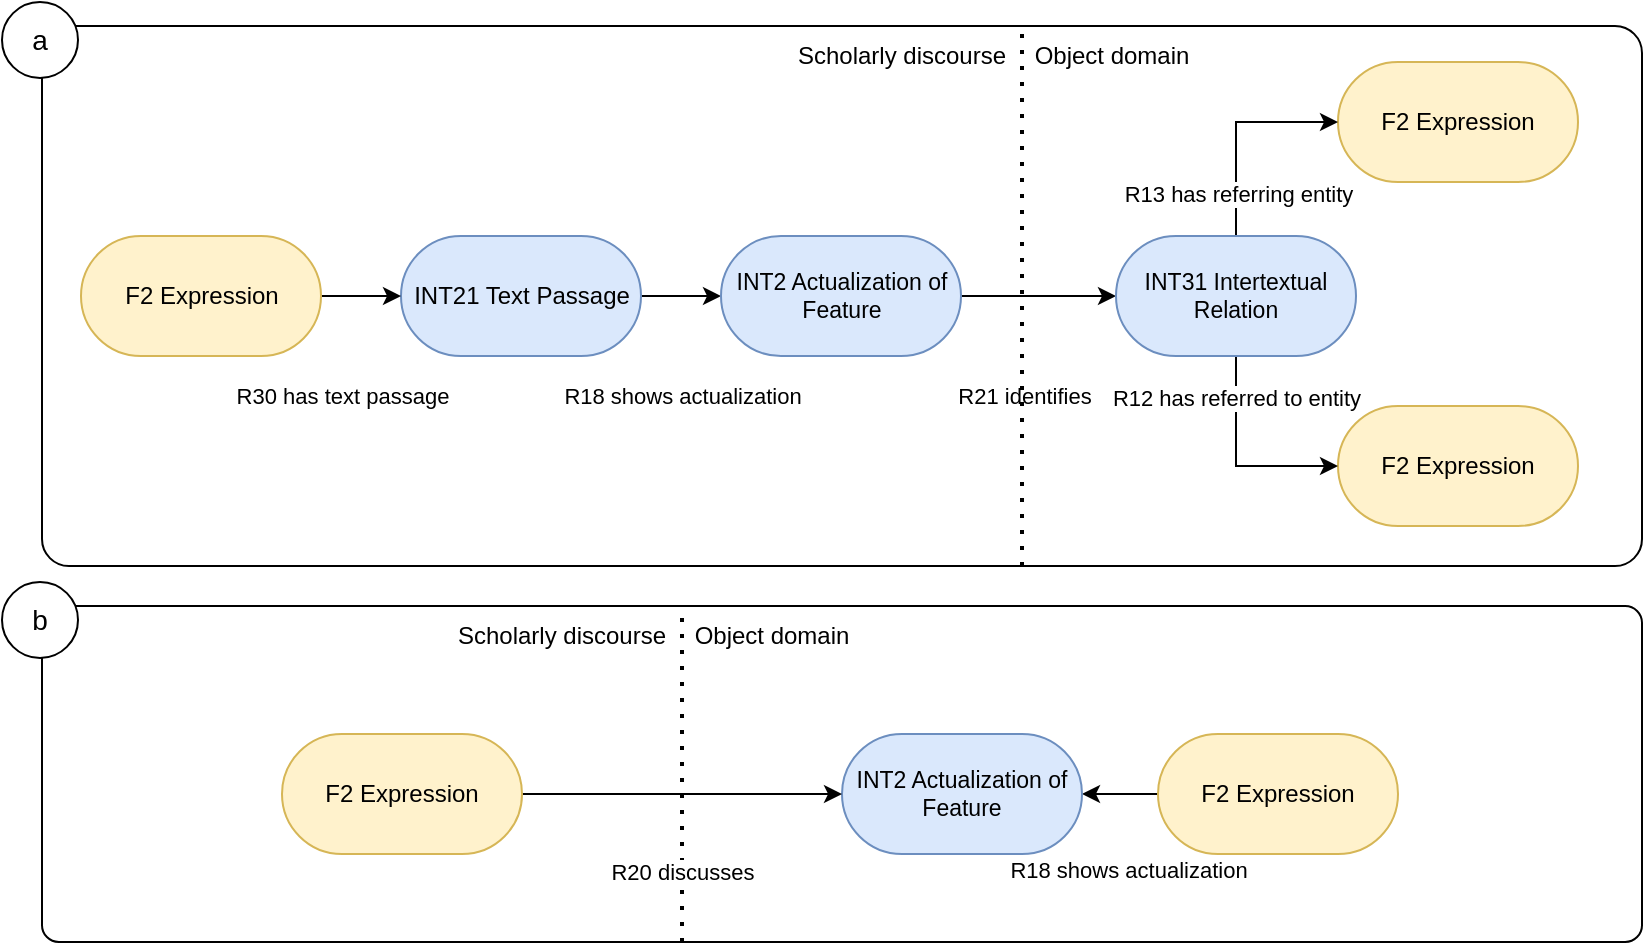 <mxfile version="27.1.6">
  <diagram name="Seite-1" id="msd6V1_gz_iGtyk8-olI">
    <mxGraphModel dx="1693" dy="917" grid="1" gridSize="10" guides="1" tooltips="1" connect="1" arrows="1" fold="1" page="1" pageScale="1" pageWidth="827" pageHeight="1169" math="0" shadow="0">
      <root>
        <mxCell id="0" />
        <mxCell id="1" parent="0" />
        <mxCell id="a2AiSiptxMP1pDzw4al3-1" value="" style="rounded=1;whiteSpace=wrap;html=1;arcSize=5;fillColor=none;fontFamily=Helvetica;" vertex="1" parent="1">
          <mxGeometry x="80" y="342" width="800" height="168" as="geometry" />
        </mxCell>
        <mxCell id="a2AiSiptxMP1pDzw4al3-2" value="" style="rounded=1;whiteSpace=wrap;html=1;arcSize=5;fillColor=none;fontFamily=Helvetica;" vertex="1" parent="1">
          <mxGeometry x="80" y="52" width="800" height="270" as="geometry" />
        </mxCell>
        <mxCell id="a2AiSiptxMP1pDzw4al3-3" value="a" style="ellipse;whiteSpace=wrap;html=1;aspect=fixed;fillColor=default;fontSize=14;fontFamily=Helvetica;" vertex="1" parent="1">
          <mxGeometry x="60" y="40" width="38" height="38" as="geometry" />
        </mxCell>
        <mxCell id="a2AiSiptxMP1pDzw4al3-4" style="edgeStyle=orthogonalEdgeStyle;rounded=0;orthogonalLoop=1;jettySize=auto;html=1;exitX=1;exitY=0.5;exitDx=0;exitDy=0;entryX=0;entryY=0.5;entryDx=0;entryDy=0;fontFamily=Helvetica;" edge="1" parent="1" source="a2AiSiptxMP1pDzw4al3-5" target="a2AiSiptxMP1pDzw4al3-8">
          <mxGeometry relative="1" as="geometry" />
        </mxCell>
        <mxCell id="a2AiSiptxMP1pDzw4al3-5" value="INT21 Text Passage" style="rounded=1;html=1;perimeterSpacing=0;arcSize=50;whiteSpace=wrap;fontFamily=Helvetica;spacingTop=0;spacingBottom=0;spacing=2;fillColor=#dae8fc;strokeColor=#6c8ebf;fontSize=12;" vertex="1" parent="1">
          <mxGeometry x="259.5" y="157" width="120" height="60" as="geometry" />
        </mxCell>
        <mxCell id="a2AiSiptxMP1pDzw4al3-6" style="edgeStyle=orthogonalEdgeStyle;rounded=0;orthogonalLoop=1;jettySize=auto;html=1;entryX=0;entryY=0.5;entryDx=0;entryDy=0;" edge="1" parent="1" source="a2AiSiptxMP1pDzw4al3-8" target="a2AiSiptxMP1pDzw4al3-19">
          <mxGeometry relative="1" as="geometry">
            <mxPoint x="610" y="187" as="targetPoint" />
          </mxGeometry>
        </mxCell>
        <mxCell id="a2AiSiptxMP1pDzw4al3-7" value="R21 identifies" style="edgeLabel;html=1;align=center;verticalAlign=middle;resizable=0;points=[];" connectable="0" vertex="1" parent="a2AiSiptxMP1pDzw4al3-6">
          <mxGeometry x="-0.008" y="2" relative="1" as="geometry">
            <mxPoint x="-7" y="52" as="offset" />
          </mxGeometry>
        </mxCell>
        <mxCell id="a2AiSiptxMP1pDzw4al3-8" value="INT2 Actualization of Feature" style="rounded=1;html=1;perimeterSpacing=0;arcSize=50;whiteSpace=wrap;fontFamily=Helvetica;spacingTop=0;spacingBottom=0;spacing=2;fillColor=#dae8fc;strokeColor=#6c8ebf;fontSize=11.5;" vertex="1" parent="1">
          <mxGeometry x="419.5" y="157" width="120" height="60" as="geometry" />
        </mxCell>
        <mxCell id="a2AiSiptxMP1pDzw4al3-9" style="edgeStyle=orthogonalEdgeStyle;rounded=0;orthogonalLoop=1;jettySize=auto;html=1;exitX=1;exitY=0.5;exitDx=0;exitDy=0;entryX=0;entryY=0.5;entryDx=0;entryDy=0;fontFamily=Helvetica;" edge="1" parent="1" source="a2AiSiptxMP1pDzw4al3-10" target="a2AiSiptxMP1pDzw4al3-5">
          <mxGeometry relative="1" as="geometry" />
        </mxCell>
        <mxCell id="a2AiSiptxMP1pDzw4al3-10" value="F2 Expression" style="rounded=1;html=1;perimeterSpacing=0;arcSize=50;whiteSpace=wrap;fontFamily=Helvetica;spacingTop=0;spacingBottom=0;spacing=2;fillColor=#fff2cc;strokeColor=#d6b656;fontSize=12;" vertex="1" parent="1">
          <mxGeometry x="99.5" y="157" width="120" height="60" as="geometry" />
        </mxCell>
        <mxCell id="a2AiSiptxMP1pDzw4al3-11" value="R30 has text passage" style="edgeLabel;html=1;align=center;verticalAlign=middle;resizable=0;points=[];fontFamily=Helvetica;" connectable="0" vertex="1" parent="1">
          <mxGeometry x="229.5" y="237" as="geometry" />
        </mxCell>
        <mxCell id="a2AiSiptxMP1pDzw4al3-12" value="R18 shows actualization" style="edgeLabel;html=1;align=center;verticalAlign=middle;resizable=0;points=[];fontFamily=Helvetica;" connectable="0" vertex="1" parent="1">
          <mxGeometry x="399.5" y="237" as="geometry" />
        </mxCell>
        <mxCell id="a2AiSiptxMP1pDzw4al3-13" value="F2 Expression" style="rounded=1;html=1;perimeterSpacing=0;arcSize=50;whiteSpace=wrap;fontFamily=Helvetica;spacingTop=0;spacingBottom=0;spacing=2;fillColor=#fff2cc;strokeColor=#d6b656;fontSize=12;" vertex="1" parent="1">
          <mxGeometry x="728" y="70" width="120" height="60" as="geometry" />
        </mxCell>
        <mxCell id="a2AiSiptxMP1pDzw4al3-14" value="F2 Expression" style="rounded=1;html=1;perimeterSpacing=0;arcSize=50;whiteSpace=wrap;fontFamily=Helvetica;spacingTop=0;spacingBottom=0;spacing=2;fillColor=#fff2cc;strokeColor=#d6b656;fontSize=12;" vertex="1" parent="1">
          <mxGeometry x="728" y="242" width="120" height="60" as="geometry" />
        </mxCell>
        <mxCell id="a2AiSiptxMP1pDzw4al3-15" style="edgeStyle=orthogonalEdgeStyle;rounded=0;orthogonalLoop=1;jettySize=auto;html=1;exitX=0.5;exitY=0;exitDx=0;exitDy=0;entryX=0;entryY=0.5;entryDx=0;entryDy=0;" edge="1" parent="1" source="a2AiSiptxMP1pDzw4al3-19" target="a2AiSiptxMP1pDzw4al3-13">
          <mxGeometry relative="1" as="geometry" />
        </mxCell>
        <mxCell id="a2AiSiptxMP1pDzw4al3-16" value="R13 has referring entity" style="edgeLabel;html=1;align=center;verticalAlign=middle;resizable=0;points=[];" connectable="0" vertex="1" parent="a2AiSiptxMP1pDzw4al3-15">
          <mxGeometry x="-0.049" y="-1" relative="1" as="geometry">
            <mxPoint y="30" as="offset" />
          </mxGeometry>
        </mxCell>
        <mxCell id="a2AiSiptxMP1pDzw4al3-17" style="edgeStyle=orthogonalEdgeStyle;rounded=0;orthogonalLoop=1;jettySize=auto;html=1;exitX=0.5;exitY=1;exitDx=0;exitDy=0;entryX=0;entryY=0.5;entryDx=0;entryDy=0;" edge="1" parent="1" source="a2AiSiptxMP1pDzw4al3-19" target="a2AiSiptxMP1pDzw4al3-14">
          <mxGeometry relative="1" as="geometry" />
        </mxCell>
        <mxCell id="a2AiSiptxMP1pDzw4al3-18" value="R12 has referred to entity" style="edgeLabel;html=1;align=center;verticalAlign=middle;resizable=0;points=[];" connectable="0" vertex="1" parent="a2AiSiptxMP1pDzw4al3-17">
          <mxGeometry x="-0.443" y="1" relative="1" as="geometry">
            <mxPoint x="-1" y="-9" as="offset" />
          </mxGeometry>
        </mxCell>
        <mxCell id="a2AiSiptxMP1pDzw4al3-19" value="INT31 Intertextual Relation" style="rounded=1;html=1;perimeterSpacing=0;arcSize=50;whiteSpace=wrap;fontFamily=Helvetica;spacingTop=0;spacingBottom=0;spacing=2;fillColor=#dae8fc;strokeColor=#6c8ebf;fontSize=11.5;" vertex="1" parent="1">
          <mxGeometry x="617" y="157" width="120" height="60" as="geometry" />
        </mxCell>
        <mxCell id="a2AiSiptxMP1pDzw4al3-20" value="" style="endArrow=none;dashed=1;html=1;dashPattern=1 3;strokeWidth=2;rounded=0;" edge="1" parent="1">
          <mxGeometry width="50" height="50" relative="1" as="geometry">
            <mxPoint x="570" y="322" as="sourcePoint" />
            <mxPoint x="570" y="52" as="targetPoint" />
          </mxGeometry>
        </mxCell>
        <mxCell id="a2AiSiptxMP1pDzw4al3-21" value="Scholarly discourse" style="text;html=1;align=center;verticalAlign=middle;whiteSpace=wrap;rounded=0;" vertex="1" parent="1">
          <mxGeometry x="450" y="52" width="120" height="30" as="geometry" />
        </mxCell>
        <mxCell id="a2AiSiptxMP1pDzw4al3-22" value="Object domain" style="text;html=1;align=center;verticalAlign=middle;whiteSpace=wrap;rounded=0;" vertex="1" parent="1">
          <mxGeometry x="570" y="52" width="90" height="30" as="geometry" />
        </mxCell>
        <mxCell id="a2AiSiptxMP1pDzw4al3-23" value="b" style="ellipse;whiteSpace=wrap;html=1;aspect=fixed;fillColor=default;fontSize=14;fontFamily=Helvetica;" vertex="1" parent="1">
          <mxGeometry x="60" y="330" width="38" height="38" as="geometry" />
        </mxCell>
        <mxCell id="a2AiSiptxMP1pDzw4al3-24" style="edgeStyle=orthogonalEdgeStyle;rounded=0;orthogonalLoop=1;jettySize=auto;html=1;exitX=0;exitY=0.5;exitDx=0;exitDy=0;entryX=1;entryY=0.5;entryDx=0;entryDy=0;fontFamily=Helvetica;" edge="1" parent="1" source="a2AiSiptxMP1pDzw4al3-29" target="a2AiSiptxMP1pDzw4al3-26">
          <mxGeometry relative="1" as="geometry" />
        </mxCell>
        <mxCell id="a2AiSiptxMP1pDzw4al3-25" value="R18 shows actualization" style="edgeLabel;html=1;align=center;verticalAlign=middle;resizable=0;points=[];" connectable="0" vertex="1" parent="a2AiSiptxMP1pDzw4al3-24">
          <mxGeometry x="-0.177" y="1" relative="1" as="geometry">
            <mxPoint y="37" as="offset" />
          </mxGeometry>
        </mxCell>
        <mxCell id="a2AiSiptxMP1pDzw4al3-26" value="INT2 Actualization of Feature" style="rounded=1;html=1;perimeterSpacing=0;arcSize=50;whiteSpace=wrap;fontFamily=Helvetica;spacingTop=0;spacingBottom=0;spacing=2;fillColor=#dae8fc;strokeColor=#6c8ebf;fontSize=11.5;" vertex="1" parent="1">
          <mxGeometry x="480" y="406" width="120" height="60" as="geometry" />
        </mxCell>
        <mxCell id="a2AiSiptxMP1pDzw4al3-27" style="edgeStyle=orthogonalEdgeStyle;rounded=0;orthogonalLoop=1;jettySize=auto;html=1;entryX=0;entryY=0.5;entryDx=0;entryDy=0;" edge="1" parent="1" source="a2AiSiptxMP1pDzw4al3-28" target="a2AiSiptxMP1pDzw4al3-26">
          <mxGeometry relative="1" as="geometry" />
        </mxCell>
        <mxCell id="a2AiSiptxMP1pDzw4al3-28" value="F2 Expression" style="rounded=1;html=1;perimeterSpacing=0;arcSize=50;whiteSpace=wrap;fontFamily=Helvetica;spacingTop=0;spacingBottom=0;spacing=2;fillColor=#fff2cc;strokeColor=#d6b656;fontSize=12;" vertex="1" parent="1">
          <mxGeometry x="200" y="406" width="120" height="60" as="geometry" />
        </mxCell>
        <mxCell id="a2AiSiptxMP1pDzw4al3-29" value="F2 Expression" style="rounded=1;html=1;perimeterSpacing=0;arcSize=50;whiteSpace=wrap;fontFamily=Helvetica;spacingTop=0;spacingBottom=0;spacing=2;fillColor=#fff2cc;strokeColor=#d6b656;fontSize=12;" vertex="1" parent="1">
          <mxGeometry x="638" y="406" width="120" height="60" as="geometry" />
        </mxCell>
        <mxCell id="a2AiSiptxMP1pDzw4al3-30" value="Scholarly discourse" style="text;html=1;align=center;verticalAlign=middle;whiteSpace=wrap;rounded=0;" vertex="1" parent="1">
          <mxGeometry x="280" y="342" width="120" height="30" as="geometry" />
        </mxCell>
        <mxCell id="a2AiSiptxMP1pDzw4al3-31" value="Object domain" style="text;html=1;align=center;verticalAlign=middle;whiteSpace=wrap;rounded=0;" vertex="1" parent="1">
          <mxGeometry x="400" y="342" width="90" height="30" as="geometry" />
        </mxCell>
        <mxCell id="a2AiSiptxMP1pDzw4al3-32" value="" style="endArrow=none;dashed=1;html=1;dashPattern=1 3;strokeWidth=2;rounded=0;" edge="1" parent="1">
          <mxGeometry width="50" height="50" relative="1" as="geometry">
            <mxPoint x="400" y="510" as="sourcePoint" />
            <mxPoint x="400" y="342" as="targetPoint" />
          </mxGeometry>
        </mxCell>
        <mxCell id="a2AiSiptxMP1pDzw4al3-33" value="R20 discusses" style="edgeLabel;html=1;align=center;verticalAlign=middle;resizable=0;points=[];" connectable="0" vertex="1" parent="a2AiSiptxMP1pDzw4al3-32">
          <mxGeometry x="-0.002" y="2" relative="1" as="geometry">
            <mxPoint x="2" y="49" as="offset" />
          </mxGeometry>
        </mxCell>
      </root>
    </mxGraphModel>
  </diagram>
</mxfile>
